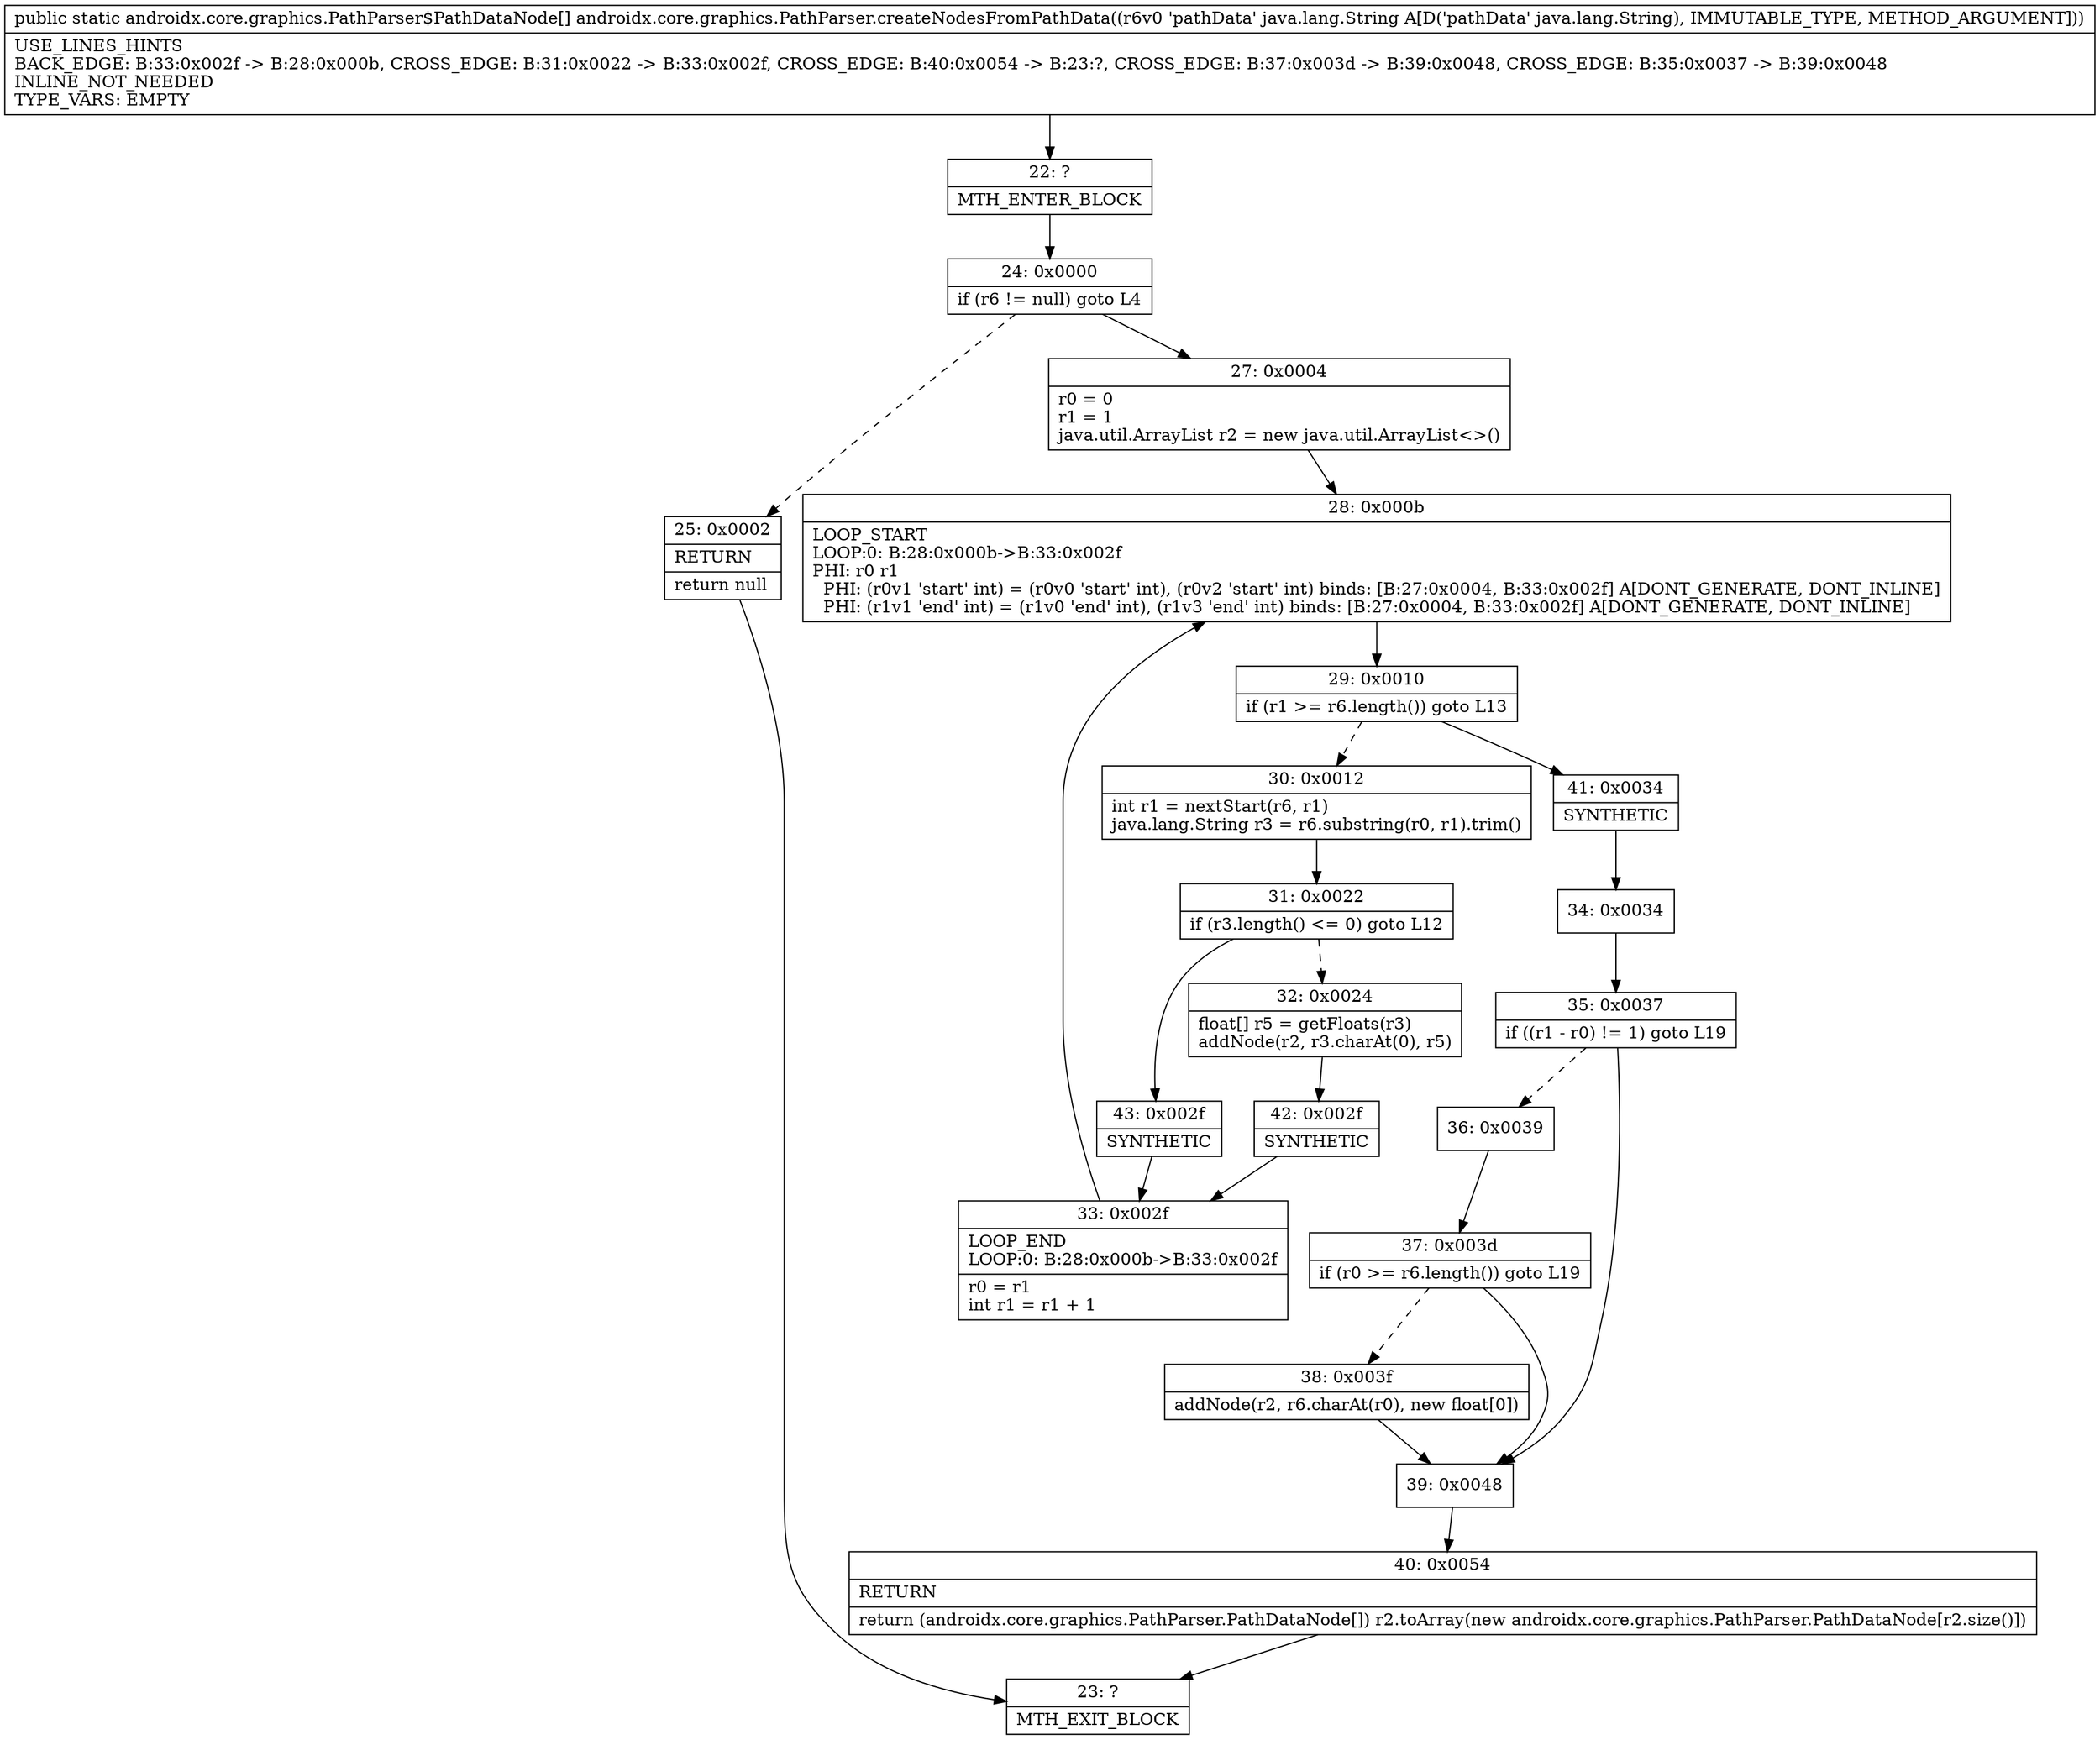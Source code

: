 digraph "CFG forandroidx.core.graphics.PathParser.createNodesFromPathData(Ljava\/lang\/String;)[Landroidx\/core\/graphics\/PathParser$PathDataNode;" {
Node_22 [shape=record,label="{22\:\ ?|MTH_ENTER_BLOCK\l}"];
Node_24 [shape=record,label="{24\:\ 0x0000|if (r6 != null) goto L4\l}"];
Node_25 [shape=record,label="{25\:\ 0x0002|RETURN\l|return null\l}"];
Node_23 [shape=record,label="{23\:\ ?|MTH_EXIT_BLOCK\l}"];
Node_27 [shape=record,label="{27\:\ 0x0004|r0 = 0\lr1 = 1\ljava.util.ArrayList r2 = new java.util.ArrayList\<\>()\l}"];
Node_28 [shape=record,label="{28\:\ 0x000b|LOOP_START\lLOOP:0: B:28:0x000b\-\>B:33:0x002f\lPHI: r0 r1 \l  PHI: (r0v1 'start' int) = (r0v0 'start' int), (r0v2 'start' int) binds: [B:27:0x0004, B:33:0x002f] A[DONT_GENERATE, DONT_INLINE]\l  PHI: (r1v1 'end' int) = (r1v0 'end' int), (r1v3 'end' int) binds: [B:27:0x0004, B:33:0x002f] A[DONT_GENERATE, DONT_INLINE]\l}"];
Node_29 [shape=record,label="{29\:\ 0x0010|if (r1 \>= r6.length()) goto L13\l}"];
Node_30 [shape=record,label="{30\:\ 0x0012|int r1 = nextStart(r6, r1)\ljava.lang.String r3 = r6.substring(r0, r1).trim()\l}"];
Node_31 [shape=record,label="{31\:\ 0x0022|if (r3.length() \<= 0) goto L12\l}"];
Node_32 [shape=record,label="{32\:\ 0x0024|float[] r5 = getFloats(r3)\laddNode(r2, r3.charAt(0), r5)\l}"];
Node_42 [shape=record,label="{42\:\ 0x002f|SYNTHETIC\l}"];
Node_33 [shape=record,label="{33\:\ 0x002f|LOOP_END\lLOOP:0: B:28:0x000b\-\>B:33:0x002f\l|r0 = r1\lint r1 = r1 + 1\l}"];
Node_43 [shape=record,label="{43\:\ 0x002f|SYNTHETIC\l}"];
Node_41 [shape=record,label="{41\:\ 0x0034|SYNTHETIC\l}"];
Node_34 [shape=record,label="{34\:\ 0x0034}"];
Node_35 [shape=record,label="{35\:\ 0x0037|if ((r1 \- r0) != 1) goto L19\l}"];
Node_36 [shape=record,label="{36\:\ 0x0039}"];
Node_37 [shape=record,label="{37\:\ 0x003d|if (r0 \>= r6.length()) goto L19\l}"];
Node_38 [shape=record,label="{38\:\ 0x003f|addNode(r2, r6.charAt(r0), new float[0])\l}"];
Node_39 [shape=record,label="{39\:\ 0x0048}"];
Node_40 [shape=record,label="{40\:\ 0x0054|RETURN\l|return (androidx.core.graphics.PathParser.PathDataNode[]) r2.toArray(new androidx.core.graphics.PathParser.PathDataNode[r2.size()])\l}"];
MethodNode[shape=record,label="{public static androidx.core.graphics.PathParser$PathDataNode[] androidx.core.graphics.PathParser.createNodesFromPathData((r6v0 'pathData' java.lang.String A[D('pathData' java.lang.String), IMMUTABLE_TYPE, METHOD_ARGUMENT]))  | USE_LINES_HINTS\lBACK_EDGE: B:33:0x002f \-\> B:28:0x000b, CROSS_EDGE: B:31:0x0022 \-\> B:33:0x002f, CROSS_EDGE: B:40:0x0054 \-\> B:23:?, CROSS_EDGE: B:37:0x003d \-\> B:39:0x0048, CROSS_EDGE: B:35:0x0037 \-\> B:39:0x0048\lINLINE_NOT_NEEDED\lTYPE_VARS: EMPTY\l}"];
MethodNode -> Node_22;Node_22 -> Node_24;
Node_24 -> Node_25[style=dashed];
Node_24 -> Node_27;
Node_25 -> Node_23;
Node_27 -> Node_28;
Node_28 -> Node_29;
Node_29 -> Node_30[style=dashed];
Node_29 -> Node_41;
Node_30 -> Node_31;
Node_31 -> Node_32[style=dashed];
Node_31 -> Node_43;
Node_32 -> Node_42;
Node_42 -> Node_33;
Node_33 -> Node_28;
Node_43 -> Node_33;
Node_41 -> Node_34;
Node_34 -> Node_35;
Node_35 -> Node_36[style=dashed];
Node_35 -> Node_39;
Node_36 -> Node_37;
Node_37 -> Node_38[style=dashed];
Node_37 -> Node_39;
Node_38 -> Node_39;
Node_39 -> Node_40;
Node_40 -> Node_23;
}

